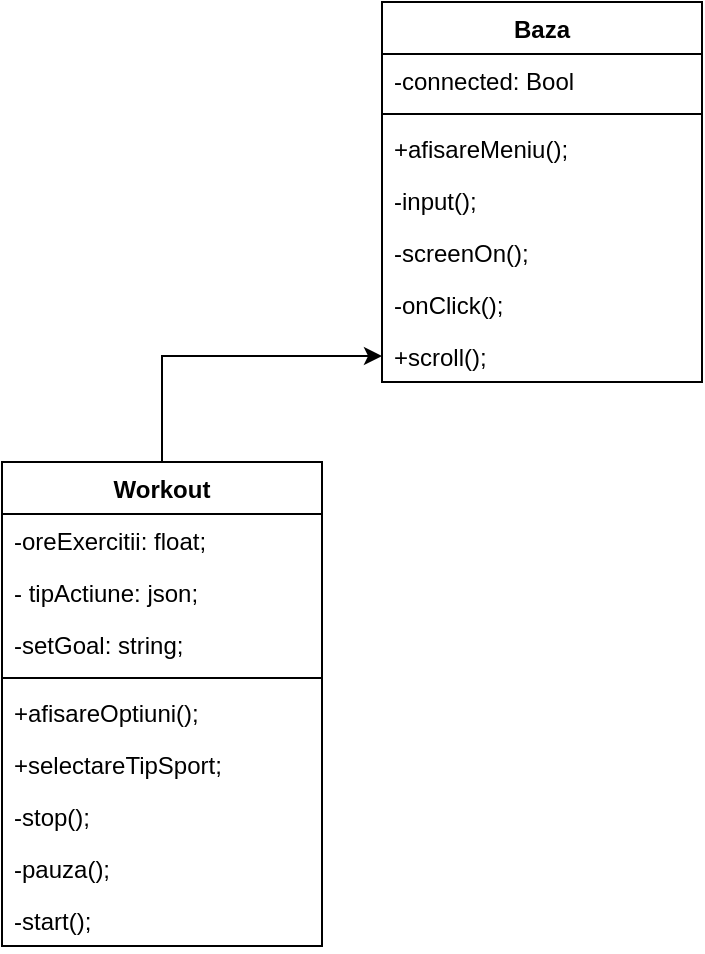 <mxfile version="17.5.1" type="github">
  <diagram id="C5RBs43oDa-KdzZeNtuy" name="Page-1">
    <mxGraphModel dx="1422" dy="798" grid="1" gridSize="10" guides="1" tooltips="1" connect="1" arrows="1" fold="1" page="1" pageScale="1" pageWidth="827" pageHeight="1169" math="0" shadow="0">
      <root>
        <mxCell id="WIyWlLk6GJQsqaUBKTNV-0" />
        <mxCell id="WIyWlLk6GJQsqaUBKTNV-1" parent="WIyWlLk6GJQsqaUBKTNV-0" />
        <mxCell id="pVuKKQnEZL3OqZWBuNZZ-0" value="Baza" style="swimlane;fontStyle=1;align=center;verticalAlign=top;childLayout=stackLayout;horizontal=1;startSize=26;horizontalStack=0;resizeParent=1;resizeParentMax=0;resizeLast=0;collapsible=1;marginBottom=0;" vertex="1" parent="WIyWlLk6GJQsqaUBKTNV-1">
          <mxGeometry x="300" y="70" width="160" height="190" as="geometry" />
        </mxCell>
        <mxCell id="pVuKKQnEZL3OqZWBuNZZ-1" value="-connected: Bool" style="text;strokeColor=none;fillColor=none;align=left;verticalAlign=top;spacingLeft=4;spacingRight=4;overflow=hidden;rotatable=0;points=[[0,0.5],[1,0.5]];portConstraint=eastwest;" vertex="1" parent="pVuKKQnEZL3OqZWBuNZZ-0">
          <mxGeometry y="26" width="160" height="26" as="geometry" />
        </mxCell>
        <mxCell id="pVuKKQnEZL3OqZWBuNZZ-2" value="" style="line;strokeWidth=1;fillColor=none;align=left;verticalAlign=middle;spacingTop=-1;spacingLeft=3;spacingRight=3;rotatable=0;labelPosition=right;points=[];portConstraint=eastwest;" vertex="1" parent="pVuKKQnEZL3OqZWBuNZZ-0">
          <mxGeometry y="52" width="160" height="8" as="geometry" />
        </mxCell>
        <mxCell id="pVuKKQnEZL3OqZWBuNZZ-5" value="+afisareMeniu();" style="text;strokeColor=none;fillColor=none;align=left;verticalAlign=top;spacingLeft=4;spacingRight=4;overflow=hidden;rotatable=0;points=[[0,0.5],[1,0.5]];portConstraint=eastwest;" vertex="1" parent="pVuKKQnEZL3OqZWBuNZZ-0">
          <mxGeometry y="60" width="160" height="26" as="geometry" />
        </mxCell>
        <mxCell id="pVuKKQnEZL3OqZWBuNZZ-4" value="-input();" style="text;strokeColor=none;fillColor=none;align=left;verticalAlign=top;spacingLeft=4;spacingRight=4;overflow=hidden;rotatable=0;points=[[0,0.5],[1,0.5]];portConstraint=eastwest;" vertex="1" parent="pVuKKQnEZL3OqZWBuNZZ-0">
          <mxGeometry y="86" width="160" height="26" as="geometry" />
        </mxCell>
        <mxCell id="pVuKKQnEZL3OqZWBuNZZ-6" value="-screenOn();" style="text;strokeColor=none;fillColor=none;align=left;verticalAlign=top;spacingLeft=4;spacingRight=4;overflow=hidden;rotatable=0;points=[[0,0.5],[1,0.5]];portConstraint=eastwest;" vertex="1" parent="pVuKKQnEZL3OqZWBuNZZ-0">
          <mxGeometry y="112" width="160" height="26" as="geometry" />
        </mxCell>
        <mxCell id="pVuKKQnEZL3OqZWBuNZZ-7" value="-onClick();" style="text;strokeColor=none;fillColor=none;align=left;verticalAlign=top;spacingLeft=4;spacingRight=4;overflow=hidden;rotatable=0;points=[[0,0.5],[1,0.5]];portConstraint=eastwest;" vertex="1" parent="pVuKKQnEZL3OqZWBuNZZ-0">
          <mxGeometry y="138" width="160" height="26" as="geometry" />
        </mxCell>
        <mxCell id="pVuKKQnEZL3OqZWBuNZZ-3" value="+scroll();" style="text;strokeColor=none;fillColor=none;align=left;verticalAlign=top;spacingLeft=4;spacingRight=4;overflow=hidden;rotatable=0;points=[[0,0.5],[1,0.5]];portConstraint=eastwest;" vertex="1" parent="pVuKKQnEZL3OqZWBuNZZ-0">
          <mxGeometry y="164" width="160" height="26" as="geometry" />
        </mxCell>
        <mxCell id="pVuKKQnEZL3OqZWBuNZZ-12" style="edgeStyle=orthogonalEdgeStyle;rounded=0;orthogonalLoop=1;jettySize=auto;html=1;exitX=0.5;exitY=0;exitDx=0;exitDy=0;entryX=0;entryY=0.5;entryDx=0;entryDy=0;" edge="1" parent="WIyWlLk6GJQsqaUBKTNV-1" source="pVuKKQnEZL3OqZWBuNZZ-8" target="pVuKKQnEZL3OqZWBuNZZ-3">
          <mxGeometry relative="1" as="geometry" />
        </mxCell>
        <mxCell id="pVuKKQnEZL3OqZWBuNZZ-8" value="Workout" style="swimlane;fontStyle=1;align=center;verticalAlign=top;childLayout=stackLayout;horizontal=1;startSize=26;horizontalStack=0;resizeParent=1;resizeParentMax=0;resizeLast=0;collapsible=1;marginBottom=0;" vertex="1" parent="WIyWlLk6GJQsqaUBKTNV-1">
          <mxGeometry x="110" y="300" width="160" height="242" as="geometry" />
        </mxCell>
        <mxCell id="pVuKKQnEZL3OqZWBuNZZ-9" value="-oreExercitii: float;" style="text;strokeColor=none;fillColor=none;align=left;verticalAlign=top;spacingLeft=4;spacingRight=4;overflow=hidden;rotatable=0;points=[[0,0.5],[1,0.5]];portConstraint=eastwest;" vertex="1" parent="pVuKKQnEZL3OqZWBuNZZ-8">
          <mxGeometry y="26" width="160" height="26" as="geometry" />
        </mxCell>
        <mxCell id="pVuKKQnEZL3OqZWBuNZZ-14" value="- tipActiune: json;" style="text;strokeColor=none;fillColor=none;align=left;verticalAlign=top;spacingLeft=4;spacingRight=4;overflow=hidden;rotatable=0;points=[[0,0.5],[1,0.5]];portConstraint=eastwest;" vertex="1" parent="pVuKKQnEZL3OqZWBuNZZ-8">
          <mxGeometry y="52" width="160" height="26" as="geometry" />
        </mxCell>
        <mxCell id="pVuKKQnEZL3OqZWBuNZZ-16" value="-setGoal: string;" style="text;strokeColor=none;fillColor=none;align=left;verticalAlign=top;spacingLeft=4;spacingRight=4;overflow=hidden;rotatable=0;points=[[0,0.5],[1,0.5]];portConstraint=eastwest;" vertex="1" parent="pVuKKQnEZL3OqZWBuNZZ-8">
          <mxGeometry y="78" width="160" height="26" as="geometry" />
        </mxCell>
        <mxCell id="pVuKKQnEZL3OqZWBuNZZ-10" value="" style="line;strokeWidth=1;fillColor=none;align=left;verticalAlign=middle;spacingTop=-1;spacingLeft=3;spacingRight=3;rotatable=0;labelPosition=right;points=[];portConstraint=eastwest;" vertex="1" parent="pVuKKQnEZL3OqZWBuNZZ-8">
          <mxGeometry y="104" width="160" height="8" as="geometry" />
        </mxCell>
        <mxCell id="pVuKKQnEZL3OqZWBuNZZ-19" value="+afisareOptiuni();" style="text;strokeColor=none;fillColor=none;align=left;verticalAlign=top;spacingLeft=4;spacingRight=4;overflow=hidden;rotatable=0;points=[[0,0.5],[1,0.5]];portConstraint=eastwest;" vertex="1" parent="pVuKKQnEZL3OqZWBuNZZ-8">
          <mxGeometry y="112" width="160" height="26" as="geometry" />
        </mxCell>
        <mxCell id="pVuKKQnEZL3OqZWBuNZZ-13" value="+selectareTipSport;" style="text;strokeColor=none;fillColor=none;align=left;verticalAlign=top;spacingLeft=4;spacingRight=4;overflow=hidden;rotatable=0;points=[[0,0.5],[1,0.5]];portConstraint=eastwest;" vertex="1" parent="pVuKKQnEZL3OqZWBuNZZ-8">
          <mxGeometry y="138" width="160" height="26" as="geometry" />
        </mxCell>
        <mxCell id="pVuKKQnEZL3OqZWBuNZZ-17" value="-stop();" style="text;strokeColor=none;fillColor=none;align=left;verticalAlign=top;spacingLeft=4;spacingRight=4;overflow=hidden;rotatable=0;points=[[0,0.5],[1,0.5]];portConstraint=eastwest;" vertex="1" parent="pVuKKQnEZL3OqZWBuNZZ-8">
          <mxGeometry y="164" width="160" height="26" as="geometry" />
        </mxCell>
        <mxCell id="pVuKKQnEZL3OqZWBuNZZ-18" value="-pauza();" style="text;strokeColor=none;fillColor=none;align=left;verticalAlign=top;spacingLeft=4;spacingRight=4;overflow=hidden;rotatable=0;points=[[0,0.5],[1,0.5]];portConstraint=eastwest;" vertex="1" parent="pVuKKQnEZL3OqZWBuNZZ-8">
          <mxGeometry y="190" width="160" height="26" as="geometry" />
        </mxCell>
        <mxCell id="pVuKKQnEZL3OqZWBuNZZ-15" value="-start();" style="text;strokeColor=none;fillColor=none;align=left;verticalAlign=top;spacingLeft=4;spacingRight=4;overflow=hidden;rotatable=0;points=[[0,0.5],[1,0.5]];portConstraint=eastwest;" vertex="1" parent="pVuKKQnEZL3OqZWBuNZZ-8">
          <mxGeometry y="216" width="160" height="26" as="geometry" />
        </mxCell>
      </root>
    </mxGraphModel>
  </diagram>
</mxfile>
